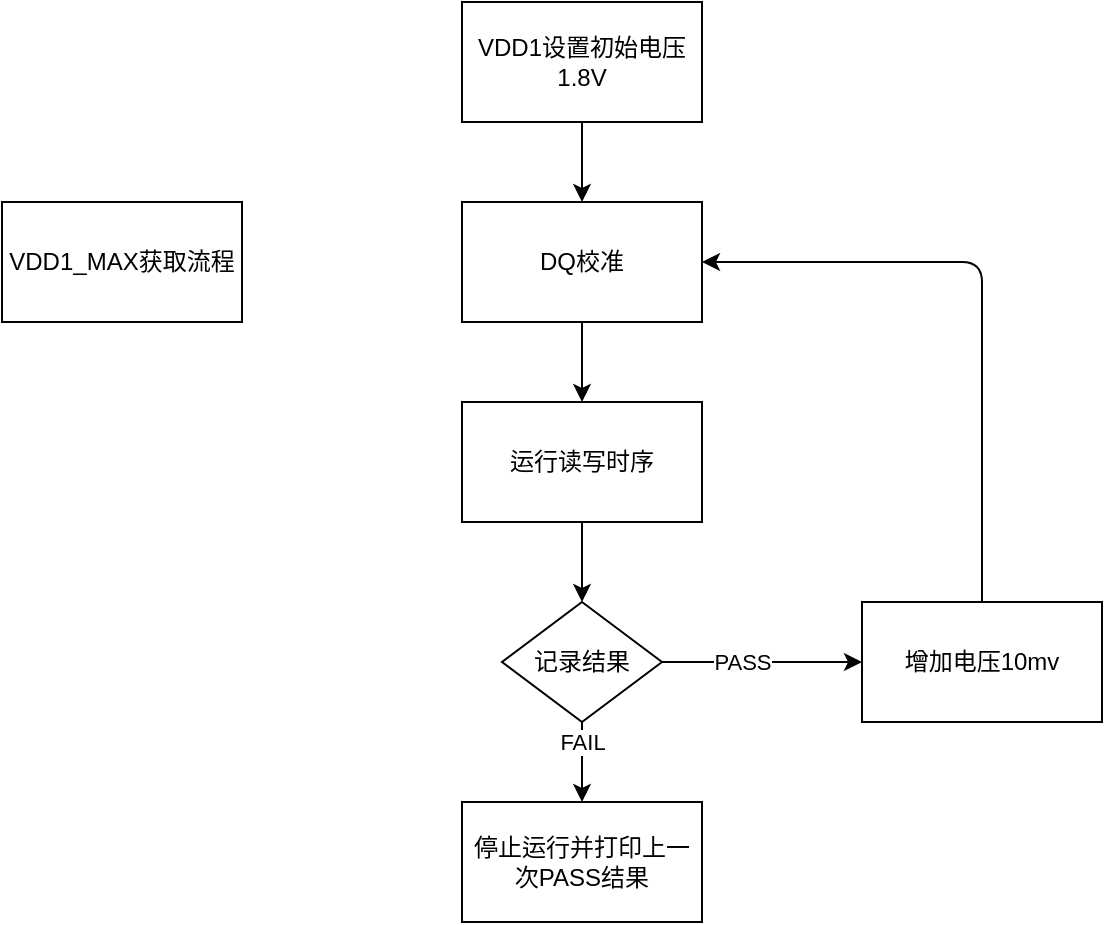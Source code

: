 <mxfile>
    <diagram id="DkEzHrbD3KVxzB-nC2x1" name="第 1 页">
        <mxGraphModel dx="994" dy="574" grid="1" gridSize="10" guides="1" tooltips="1" connect="1" arrows="1" fold="1" page="1" pageScale="1" pageWidth="827" pageHeight="1169" math="0" shadow="0">
            <root>
                <mxCell id="0"/>
                <mxCell id="1" parent="0"/>
                <mxCell id="13" value="" style="edgeStyle=none;html=1;" edge="1" parent="1" source="2" target="6">
                    <mxGeometry relative="1" as="geometry"/>
                </mxCell>
                <mxCell id="2" value="VDD1设置初始电压1.8V" style="rounded=0;whiteSpace=wrap;html=1;" vertex="1" parent="1">
                    <mxGeometry x="340" y="100" width="120" height="60" as="geometry"/>
                </mxCell>
                <mxCell id="15" value="" style="edgeStyle=none;html=1;" edge="1" parent="1" source="3" target="8">
                    <mxGeometry relative="1" as="geometry"/>
                </mxCell>
                <mxCell id="3" value="运行读写时序" style="rounded=0;whiteSpace=wrap;html=1;" vertex="1" parent="1">
                    <mxGeometry x="340" y="300" width="120" height="60" as="geometry"/>
                </mxCell>
                <mxCell id="12" style="edgeStyle=none;html=1;entryX=1;entryY=0.5;entryDx=0;entryDy=0;" edge="1" parent="1" source="4" target="6">
                    <mxGeometry relative="1" as="geometry">
                        <Array as="points">
                            <mxPoint x="600" y="230"/>
                        </Array>
                    </mxGeometry>
                </mxCell>
                <mxCell id="4" value="增加电压10mv" style="rounded=0;whiteSpace=wrap;html=1;" vertex="1" parent="1">
                    <mxGeometry x="540" y="400" width="120" height="60" as="geometry"/>
                </mxCell>
                <mxCell id="5" value="VDD1_MAX获取流程" style="rounded=0;whiteSpace=wrap;html=1;" vertex="1" parent="1">
                    <mxGeometry x="110" y="200" width="120" height="60" as="geometry"/>
                </mxCell>
                <mxCell id="14" value="" style="edgeStyle=none;html=1;" edge="1" parent="1" source="6" target="3">
                    <mxGeometry relative="1" as="geometry"/>
                </mxCell>
                <mxCell id="6" value="DQ校准" style="rounded=0;whiteSpace=wrap;html=1;" vertex="1" parent="1">
                    <mxGeometry x="340" y="200" width="120" height="60" as="geometry"/>
                </mxCell>
                <mxCell id="9" value="" style="edgeStyle=none;html=1;" edge="1" parent="1" source="8" target="4">
                    <mxGeometry relative="1" as="geometry"/>
                </mxCell>
                <mxCell id="10" value="PASS" style="edgeLabel;html=1;align=center;verticalAlign=middle;resizable=0;points=[];" vertex="1" connectable="0" parent="9">
                    <mxGeometry x="-0.602" y="-4" relative="1" as="geometry">
                        <mxPoint x="20" y="-4" as="offset"/>
                    </mxGeometry>
                </mxCell>
                <mxCell id="17" value="" style="edgeStyle=none;html=1;entryX=0.5;entryY=0;entryDx=0;entryDy=0;" edge="1" parent="1" source="8" target="16">
                    <mxGeometry relative="1" as="geometry">
                        <mxPoint x="400" y="580" as="targetPoint"/>
                    </mxGeometry>
                </mxCell>
                <mxCell id="18" value="FAIL" style="edgeLabel;html=1;align=center;verticalAlign=middle;resizable=0;points=[];" vertex="1" connectable="0" parent="17">
                    <mxGeometry x="-0.695" y="-2" relative="1" as="geometry">
                        <mxPoint x="2" y="4" as="offset"/>
                    </mxGeometry>
                </mxCell>
                <mxCell id="8" value="记录结果" style="rhombus;whiteSpace=wrap;html=1;" vertex="1" parent="1">
                    <mxGeometry x="360" y="400" width="80" height="60" as="geometry"/>
                </mxCell>
                <mxCell id="16" value="停止运行并打印上一次PASS结果" style="rounded=0;whiteSpace=wrap;html=1;" vertex="1" parent="1">
                    <mxGeometry x="340" y="500" width="120" height="60" as="geometry"/>
                </mxCell>
            </root>
        </mxGraphModel>
    </diagram>
</mxfile>